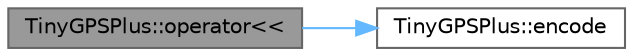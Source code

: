 digraph "TinyGPSPlus::operator&lt;&lt;"
{
 // LATEX_PDF_SIZE
  bgcolor="transparent";
  edge [fontname=Helvetica,fontsize=10,labelfontname=Helvetica,labelfontsize=10];
  node [fontname=Helvetica,fontsize=10,shape=box,height=0.2,width=0.4];
  rankdir="LR";
  Node1 [id="Node000001",label="TinyGPSPlus::operator\<\<",height=0.2,width=0.4,color="gray40", fillcolor="grey60", style="filled", fontcolor="black",tooltip=" "];
  Node1 -> Node2 [id="edge2_Node000001_Node000002",color="steelblue1",style="solid",tooltip=" "];
  Node2 [id="Node000002",label="TinyGPSPlus::encode",height=0.2,width=0.4,color="grey40", fillcolor="white", style="filled",URL="$class_tiny_g_p_s_plus.html#ad7b78320b7e4967df17c6a27008a5154",tooltip=" "];
}
